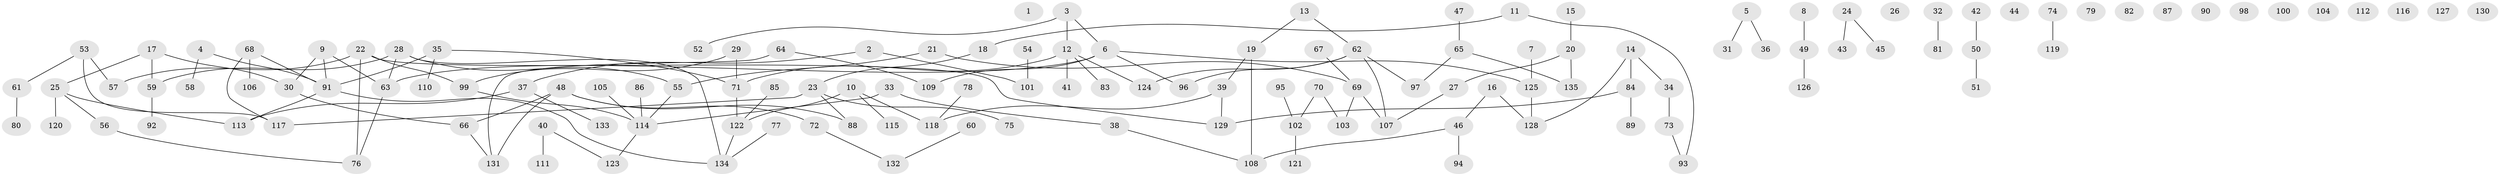 // Generated by graph-tools (version 1.1) at 2025/25/03/09/25 03:25:20]
// undirected, 135 vertices, 135 edges
graph export_dot {
graph [start="1"]
  node [color=gray90,style=filled];
  1;
  2;
  3;
  4;
  5;
  6;
  7;
  8;
  9;
  10;
  11;
  12;
  13;
  14;
  15;
  16;
  17;
  18;
  19;
  20;
  21;
  22;
  23;
  24;
  25;
  26;
  27;
  28;
  29;
  30;
  31;
  32;
  33;
  34;
  35;
  36;
  37;
  38;
  39;
  40;
  41;
  42;
  43;
  44;
  45;
  46;
  47;
  48;
  49;
  50;
  51;
  52;
  53;
  54;
  55;
  56;
  57;
  58;
  59;
  60;
  61;
  62;
  63;
  64;
  65;
  66;
  67;
  68;
  69;
  70;
  71;
  72;
  73;
  74;
  75;
  76;
  77;
  78;
  79;
  80;
  81;
  82;
  83;
  84;
  85;
  86;
  87;
  88;
  89;
  90;
  91;
  92;
  93;
  94;
  95;
  96;
  97;
  98;
  99;
  100;
  101;
  102;
  103;
  104;
  105;
  106;
  107;
  108;
  109;
  110;
  111;
  112;
  113;
  114;
  115;
  116;
  117;
  118;
  119;
  120;
  121;
  122;
  123;
  124;
  125;
  126;
  127;
  128;
  129;
  130;
  131;
  132;
  133;
  134;
  135;
  2 -- 37;
  2 -- 101;
  3 -- 6;
  3 -- 12;
  3 -- 52;
  4 -- 58;
  4 -- 91;
  5 -- 31;
  5 -- 36;
  6 -- 63;
  6 -- 96;
  6 -- 109;
  6 -- 125;
  7 -- 125;
  8 -- 49;
  9 -- 30;
  9 -- 63;
  9 -- 91;
  10 -- 115;
  10 -- 118;
  10 -- 122;
  11 -- 18;
  11 -- 93;
  12 -- 41;
  12 -- 71;
  12 -- 83;
  12 -- 124;
  13 -- 19;
  13 -- 62;
  14 -- 34;
  14 -- 84;
  14 -- 128;
  15 -- 20;
  16 -- 46;
  16 -- 128;
  17 -- 25;
  17 -- 30;
  17 -- 59;
  18 -- 23;
  19 -- 39;
  19 -- 108;
  20 -- 27;
  20 -- 135;
  21 -- 55;
  21 -- 69;
  22 -- 57;
  22 -- 76;
  22 -- 99;
  22 -- 129;
  23 -- 75;
  23 -- 88;
  23 -- 117;
  24 -- 43;
  24 -- 45;
  25 -- 56;
  25 -- 113;
  25 -- 120;
  27 -- 107;
  28 -- 55;
  28 -- 59;
  28 -- 63;
  28 -- 134;
  29 -- 71;
  29 -- 99;
  30 -- 66;
  32 -- 81;
  33 -- 38;
  33 -- 114;
  34 -- 73;
  35 -- 71;
  35 -- 91;
  35 -- 110;
  37 -- 113;
  37 -- 133;
  38 -- 108;
  39 -- 118;
  39 -- 129;
  40 -- 111;
  40 -- 123;
  42 -- 50;
  46 -- 94;
  46 -- 108;
  47 -- 65;
  48 -- 66;
  48 -- 72;
  48 -- 88;
  48 -- 131;
  49 -- 126;
  50 -- 51;
  53 -- 57;
  53 -- 61;
  53 -- 117;
  54 -- 101;
  55 -- 114;
  56 -- 76;
  59 -- 92;
  60 -- 132;
  61 -- 80;
  62 -- 96;
  62 -- 97;
  62 -- 107;
  62 -- 124;
  63 -- 76;
  64 -- 109;
  64 -- 131;
  65 -- 97;
  65 -- 135;
  66 -- 131;
  67 -- 69;
  68 -- 91;
  68 -- 106;
  68 -- 117;
  69 -- 103;
  69 -- 107;
  70 -- 102;
  70 -- 103;
  71 -- 122;
  72 -- 132;
  73 -- 93;
  74 -- 119;
  77 -- 134;
  78 -- 118;
  84 -- 89;
  84 -- 129;
  85 -- 122;
  86 -- 114;
  91 -- 113;
  91 -- 134;
  95 -- 102;
  99 -- 114;
  102 -- 121;
  105 -- 114;
  114 -- 123;
  122 -- 134;
  125 -- 128;
}
